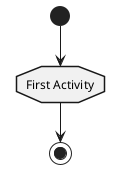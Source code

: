 @startuml

'Default is skinparam activityShape roundBox
skinparam activityShape octagon

(*) --> "First Activity"
"First Activity" --> (*)

@enduml

